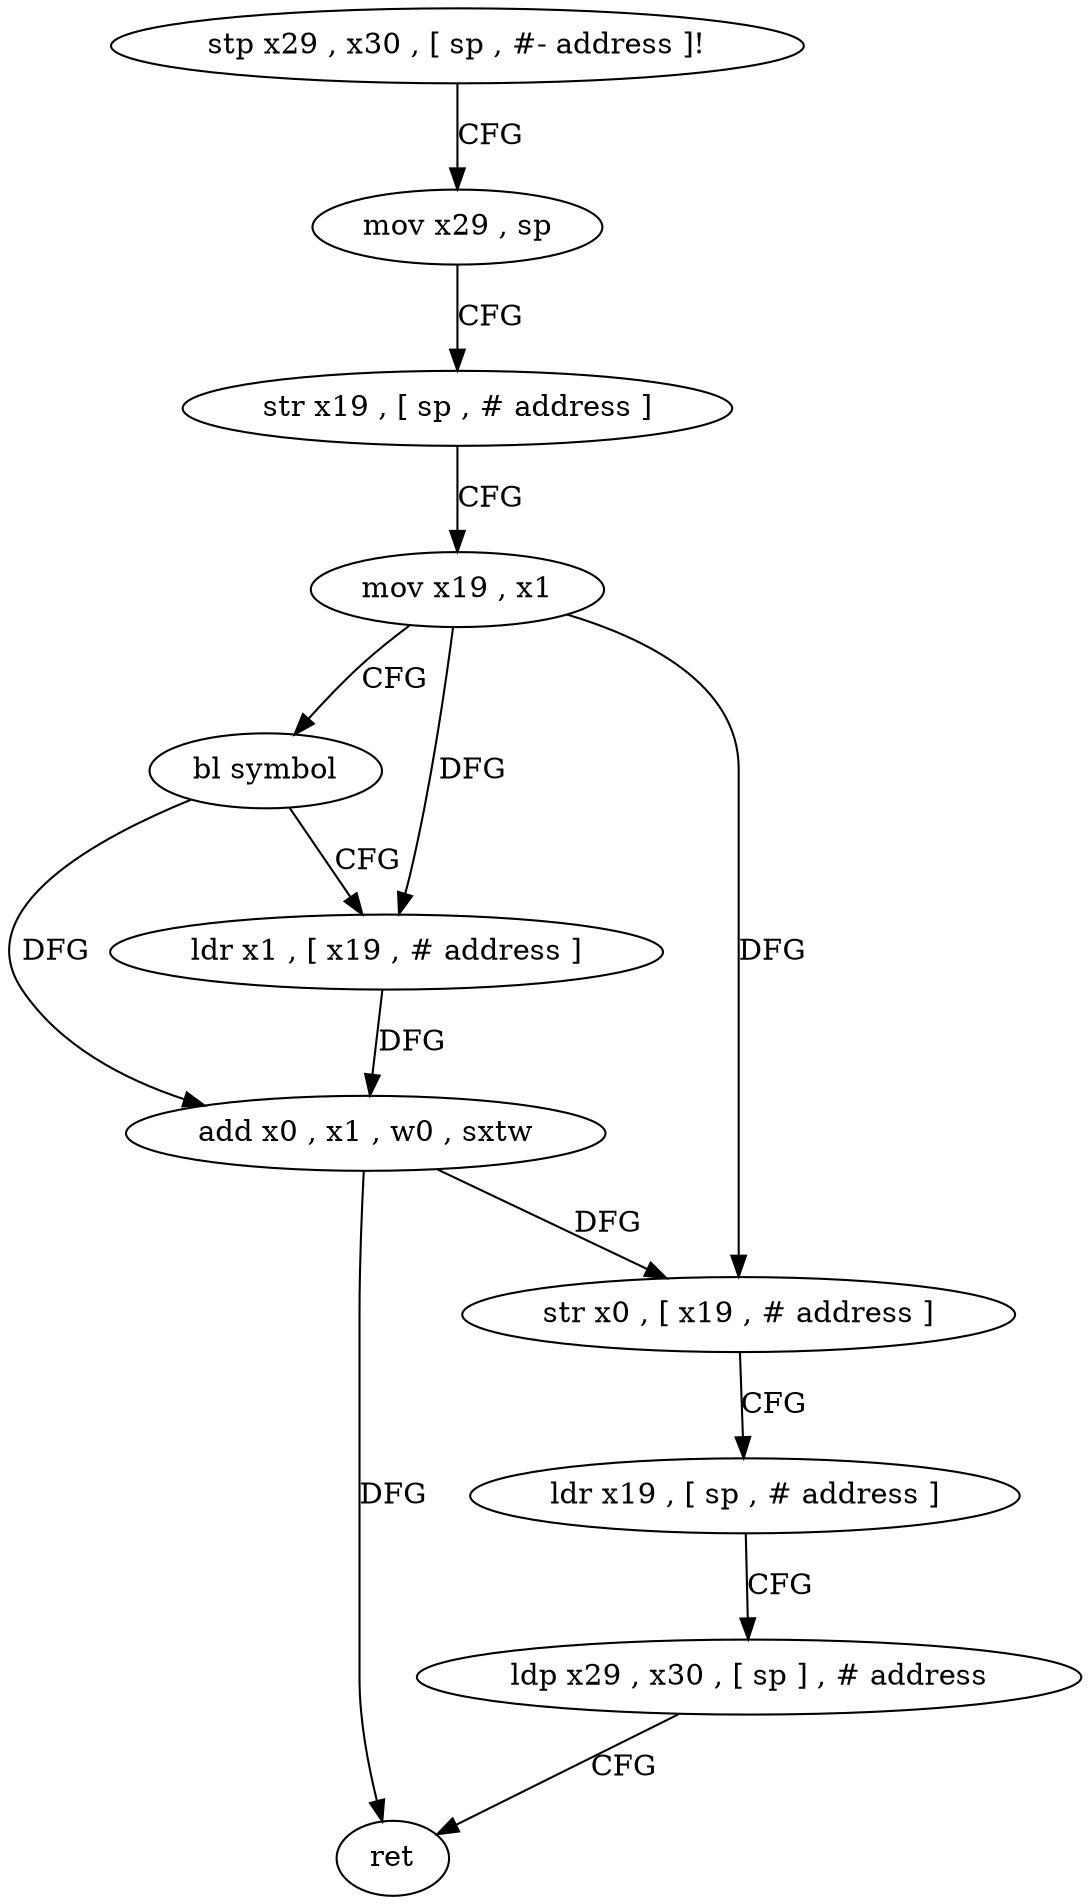 digraph "func" {
"4328788" [label = "stp x29 , x30 , [ sp , #- address ]!" ]
"4328792" [label = "mov x29 , sp" ]
"4328796" [label = "str x19 , [ sp , # address ]" ]
"4328800" [label = "mov x19 , x1" ]
"4328804" [label = "bl symbol" ]
"4328808" [label = "ldr x1 , [ x19 , # address ]" ]
"4328812" [label = "add x0 , x1 , w0 , sxtw" ]
"4328816" [label = "str x0 , [ x19 , # address ]" ]
"4328820" [label = "ldr x19 , [ sp , # address ]" ]
"4328824" [label = "ldp x29 , x30 , [ sp ] , # address" ]
"4328828" [label = "ret" ]
"4328788" -> "4328792" [ label = "CFG" ]
"4328792" -> "4328796" [ label = "CFG" ]
"4328796" -> "4328800" [ label = "CFG" ]
"4328800" -> "4328804" [ label = "CFG" ]
"4328800" -> "4328808" [ label = "DFG" ]
"4328800" -> "4328816" [ label = "DFG" ]
"4328804" -> "4328808" [ label = "CFG" ]
"4328804" -> "4328812" [ label = "DFG" ]
"4328808" -> "4328812" [ label = "DFG" ]
"4328812" -> "4328816" [ label = "DFG" ]
"4328812" -> "4328828" [ label = "DFG" ]
"4328816" -> "4328820" [ label = "CFG" ]
"4328820" -> "4328824" [ label = "CFG" ]
"4328824" -> "4328828" [ label = "CFG" ]
}
